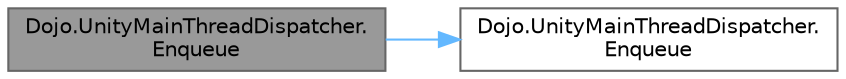 digraph "Dojo.UnityMainThreadDispatcher.Enqueue"
{
 // LATEX_PDF_SIZE
  bgcolor="transparent";
  edge [fontname=Helvetica,fontsize=10,labelfontname=Helvetica,labelfontsize=10];
  node [fontname=Helvetica,fontsize=10,shape=box,height=0.2,width=0.4];
  rankdir="LR";
  Node1 [id="Node000001",label="Dojo.UnityMainThreadDispatcher.\lEnqueue",height=0.2,width=0.4,color="gray40", fillcolor="grey60", style="filled", fontcolor="black",tooltip="Locks the queue and adds the Action to the queue."];
  Node1 -> Node2 [id="edge1_Node000001_Node000002",color="steelblue1",style="solid",tooltip=" "];
  Node2 [id="Node000002",label="Dojo.UnityMainThreadDispatcher.\lEnqueue",height=0.2,width=0.4,color="grey40", fillcolor="white", style="filled",URL="$class_dojo_1_1_unity_main_thread_dispatcher.html#afbe1b40ffccb47ba2ccbdcdcb81ea094",tooltip="Locks the queue and adds the IEnumerator to the queue."];
}
